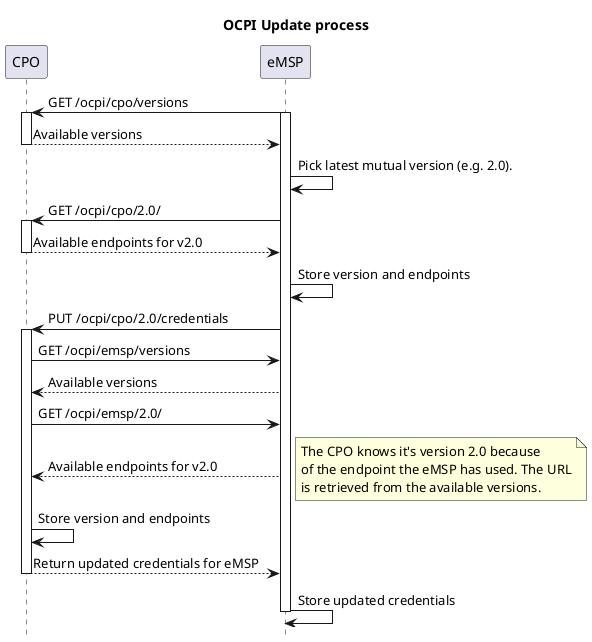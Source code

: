 @startuml
title OCPI Update process
hide footbox

participant CPO
participant eMSP

CPO <- eMSP: GET /ocpi/cpo/versions
activate eMSP
activate CPO
CPO --> eMSP: Available versions
deactivate CPO

eMSP -> eMSP: Pick latest mutual version (e.g. 2.0).
CPO <- eMSP: GET /ocpi/cpo/2.0/
activate CPO
CPO --> eMSP: Available endpoints for v2.0
deactivate CPO
eMSP -> eMSP: Store version and endpoints
CPO <- eMSP: PUT /ocpi/cpo/2.0/credentials

activate CPO
CPO -> eMSP: GET /ocpi/emsp/versions
CPO <-- eMSP: Available versions
CPO -> eMSP: GET /ocpi/emsp/2.0/
CPO <-- eMSP: Available endpoints for v2.0
note right
    The CPO knows it's version 2.0 because
    of the endpoint the eMSP has used. The URL
    is retrieved from the available versions.
end note
CPO -> CPO: Store version and endpoints
CPO --> eMSP: Return updated credentials for eMSP
deactivate CPO

eMSP -> eMSP: Store updated credentials

deactivate eMSP

@enduml
